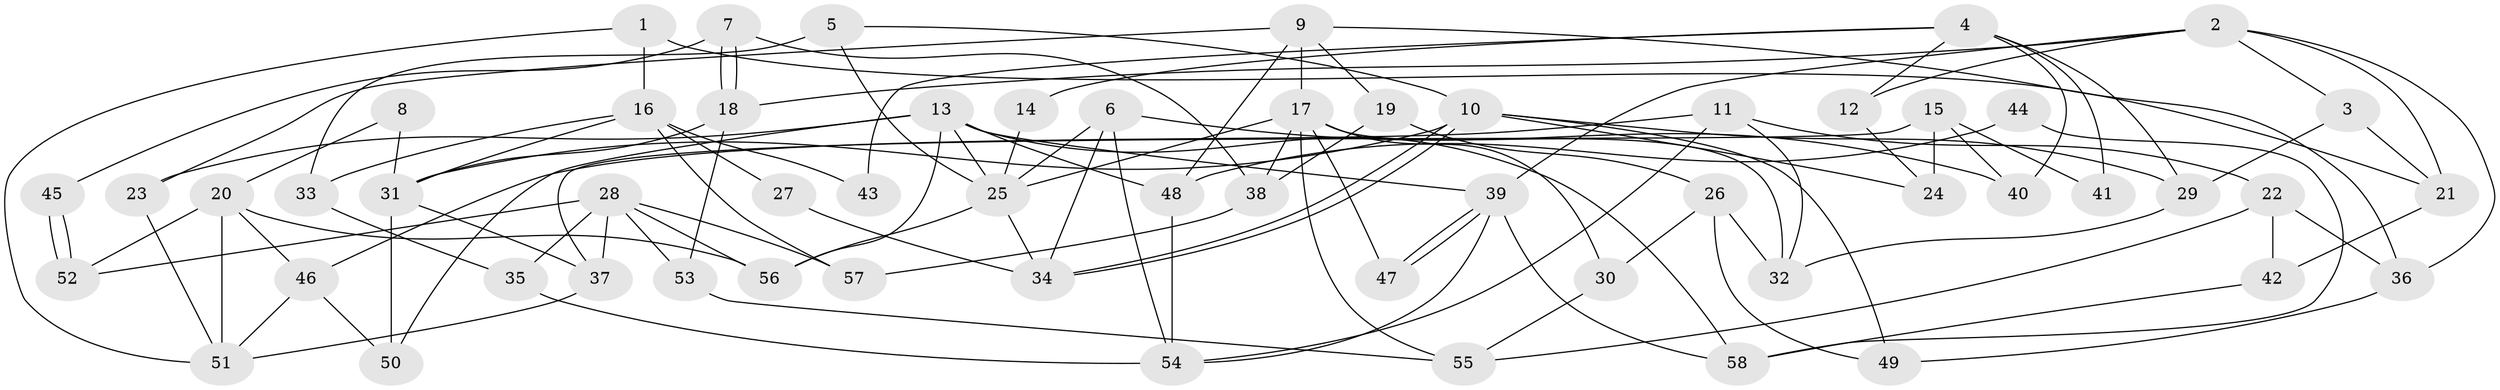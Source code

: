 // coarse degree distribution, {5: 0.2916666666666667, 4: 0.125, 7: 0.20833333333333334, 3: 0.20833333333333334, 2: 0.041666666666666664, 8: 0.08333333333333333, 11: 0.041666666666666664}
// Generated by graph-tools (version 1.1) at 2025/37/03/04/25 23:37:10]
// undirected, 58 vertices, 116 edges
graph export_dot {
  node [color=gray90,style=filled];
  1;
  2;
  3;
  4;
  5;
  6;
  7;
  8;
  9;
  10;
  11;
  12;
  13;
  14;
  15;
  16;
  17;
  18;
  19;
  20;
  21;
  22;
  23;
  24;
  25;
  26;
  27;
  28;
  29;
  30;
  31;
  32;
  33;
  34;
  35;
  36;
  37;
  38;
  39;
  40;
  41;
  42;
  43;
  44;
  45;
  46;
  47;
  48;
  49;
  50;
  51;
  52;
  53;
  54;
  55;
  56;
  57;
  58;
  1 -- 16;
  1 -- 51;
  1 -- 21;
  2 -- 39;
  2 -- 36;
  2 -- 3;
  2 -- 12;
  2 -- 18;
  2 -- 21;
  3 -- 21;
  3 -- 29;
  4 -- 12;
  4 -- 29;
  4 -- 14;
  4 -- 40;
  4 -- 41;
  4 -- 43;
  5 -- 10;
  5 -- 25;
  5 -- 33;
  6 -- 34;
  6 -- 54;
  6 -- 25;
  6 -- 40;
  7 -- 38;
  7 -- 18;
  7 -- 18;
  7 -- 45;
  8 -- 31;
  8 -- 20;
  9 -- 23;
  9 -- 17;
  9 -- 19;
  9 -- 36;
  9 -- 48;
  10 -- 31;
  10 -- 34;
  10 -- 34;
  10 -- 24;
  10 -- 29;
  10 -- 49;
  11 -- 54;
  11 -- 32;
  11 -- 22;
  11 -- 46;
  12 -- 24;
  13 -- 58;
  13 -- 25;
  13 -- 23;
  13 -- 39;
  13 -- 48;
  13 -- 50;
  13 -- 56;
  14 -- 25;
  15 -- 40;
  15 -- 37;
  15 -- 24;
  15 -- 41;
  16 -- 33;
  16 -- 31;
  16 -- 27;
  16 -- 43;
  16 -- 57;
  17 -- 38;
  17 -- 55;
  17 -- 25;
  17 -- 30;
  17 -- 32;
  17 -- 47;
  18 -- 31;
  18 -- 53;
  19 -- 26;
  19 -- 38;
  20 -- 51;
  20 -- 56;
  20 -- 46;
  20 -- 52;
  21 -- 42;
  22 -- 36;
  22 -- 42;
  22 -- 55;
  23 -- 51;
  25 -- 34;
  25 -- 56;
  26 -- 32;
  26 -- 30;
  26 -- 49;
  27 -- 34;
  28 -- 56;
  28 -- 52;
  28 -- 35;
  28 -- 37;
  28 -- 53;
  28 -- 57;
  29 -- 32;
  30 -- 55;
  31 -- 50;
  31 -- 37;
  33 -- 35;
  35 -- 54;
  36 -- 49;
  37 -- 51;
  38 -- 57;
  39 -- 47;
  39 -- 47;
  39 -- 54;
  39 -- 58;
  42 -- 58;
  44 -- 48;
  44 -- 58;
  45 -- 52;
  45 -- 52;
  46 -- 50;
  46 -- 51;
  48 -- 54;
  53 -- 55;
}
